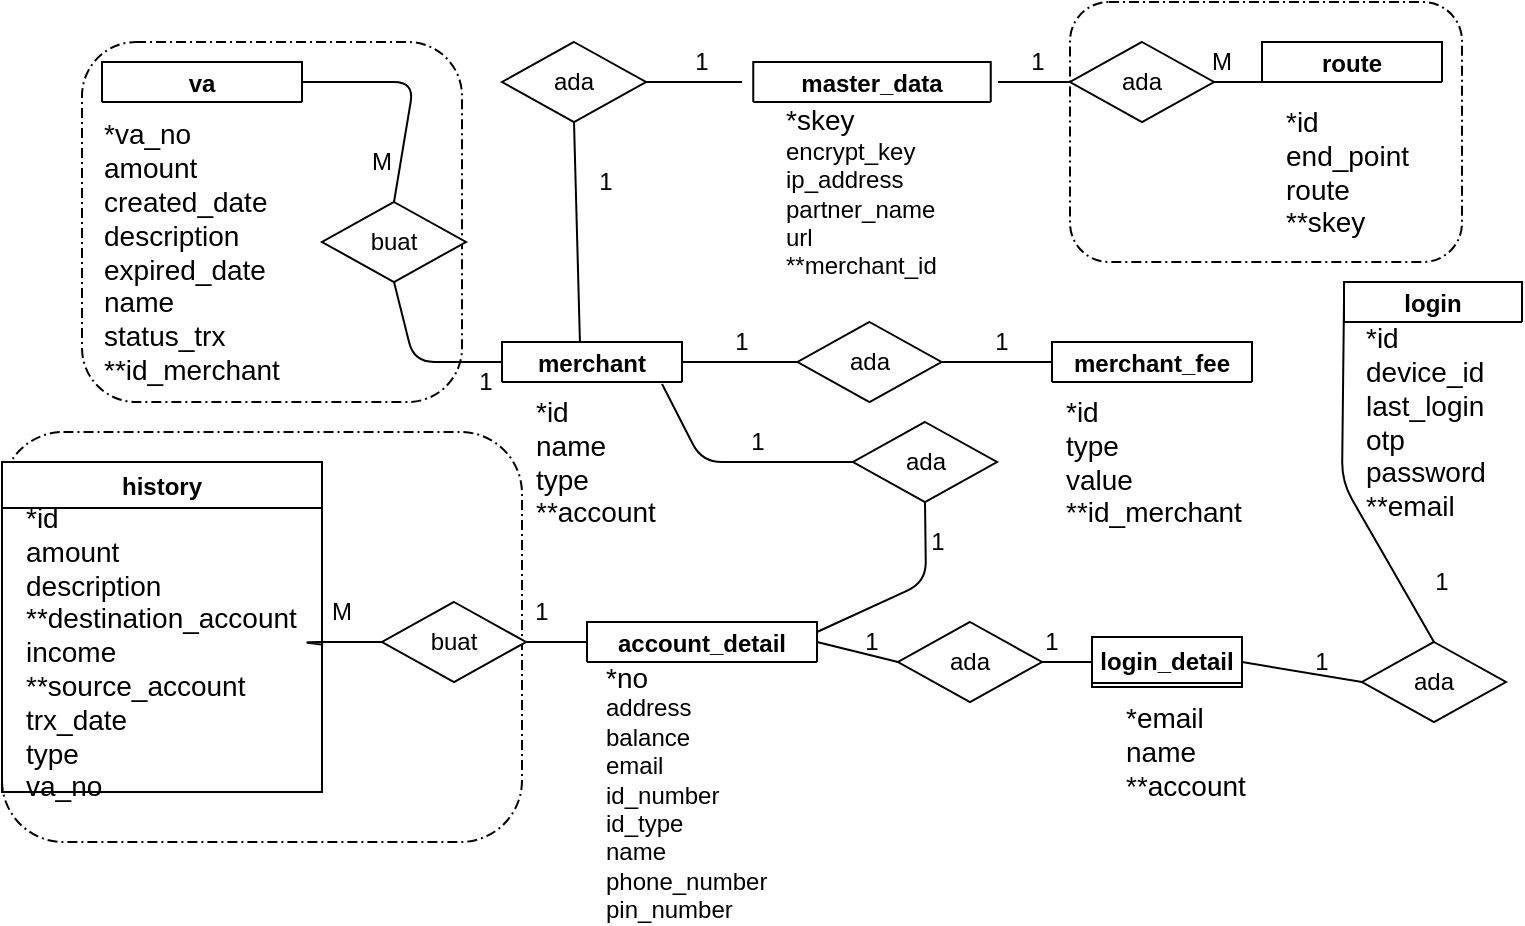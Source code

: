 <mxfile version="14.8.4" type="github">
  <diagram id="RJkKPZP8slwKh4HKeKkk" name="Page-1">
    <mxGraphModel dx="1022" dy="468" grid="1" gridSize="10" guides="1" tooltips="1" connect="1" arrows="1" fold="1" page="1" pageScale="1" pageWidth="850" pageHeight="1100" math="0" shadow="0">
      <root>
        <mxCell id="0" />
        <mxCell id="1" parent="0" />
        <mxCell id="L3qI-I8Uv1mPKK_OJ2oL-13" value="" style="points=[[0.25,0,0],[0.5,0,0],[0.75,0,0],[1,0.25,0],[1,0.5,0],[1,0.75,0],[0.75,1,0],[0.5,1,0],[0.25,1,0],[0,0.75,0],[0,0.5,0],[0,0.25,0]];rounded=1;dashed=1;dashPattern=5 2 1 2;labelPosition=center;verticalLabelPosition=top;align=right;verticalAlign=bottom;fontSize=8;" vertex="1" parent="1">
          <mxGeometry x="544" y="10" width="196" height="130" as="geometry" />
        </mxCell>
        <mxCell id="L3qI-I8Uv1mPKK_OJ2oL-12" value="" style="points=[[0.25,0,0],[0.5,0,0],[0.75,0,0],[1,0.25,0],[1,0.5,0],[1,0.75,0],[0.75,1,0],[0.5,1,0],[0.25,1,0],[0,0.75,0],[0,0.5,0],[0,0.25,0]];rounded=1;dashed=1;dashPattern=5 2 1 2;labelPosition=center;verticalLabelPosition=top;align=right;verticalAlign=bottom;fontSize=8;" vertex="1" parent="1">
          <mxGeometry x="10" y="225" width="260" height="205" as="geometry" />
        </mxCell>
        <mxCell id="hnbQFy9l4szqNXZ4P_oJ-7" value="history" style="swimlane;" parent="1" vertex="1">
          <mxGeometry x="10" y="240" width="160" height="165" as="geometry" />
        </mxCell>
        <mxCell id="hnbQFy9l4szqNXZ4P_oJ-8" value="&lt;span style=&quot;font-size: 14px&quot;&gt;*id&lt;br&gt;amount&lt;br&gt;description&lt;br&gt;**destination_account&lt;br&gt;income&lt;br&gt;**source_account&lt;br&gt;trx_date&lt;br&gt;type&lt;br&gt;va_no&lt;br&gt;&lt;/span&gt;" style="text;html=1;align=left;verticalAlign=middle;resizable=0;points=[];autosize=1;strokeColor=none;" parent="hnbQFy9l4szqNXZ4P_oJ-7" vertex="1">
          <mxGeometry x="10" y="25" width="150" height="140" as="geometry" />
        </mxCell>
        <mxCell id="L3qI-I8Uv1mPKK_OJ2oL-5" value="" style="points=[[0.25,0,0],[0.5,0,0],[0.75,0,0],[1,0.25,0],[1,0.5,0],[1,0.75,0],[0.75,1,0],[0.5,1,0],[0.25,1,0],[0,0.75,0],[0,0.5,0],[0,0.25,0]];rounded=1;dashed=1;dashPattern=5 2 1 2;labelPosition=center;verticalLabelPosition=top;align=right;verticalAlign=bottom;fontSize=8;" vertex="1" parent="1">
          <mxGeometry x="50" y="30" width="190" height="180" as="geometry" />
        </mxCell>
        <mxCell id="hnbQFy9l4szqNXZ4P_oJ-32" value="buat" style="rhombus;whiteSpace=wrap;html=1;" parent="1" vertex="1">
          <mxGeometry x="200" y="310" width="72" height="40" as="geometry" />
        </mxCell>
        <mxCell id="hnbQFy9l4szqNXZ4P_oJ-62" value="M" style="text;html=1;strokeColor=none;fillColor=none;align=center;verticalAlign=middle;whiteSpace=wrap;rounded=0;" parent="1" vertex="1">
          <mxGeometry x="160" y="305" width="40" height="20" as="geometry" />
        </mxCell>
        <mxCell id="hnbQFy9l4szqNXZ4P_oJ-1" value="merchant" style="swimlane;" parent="1" vertex="1">
          <mxGeometry x="260" y="180" width="90" height="20" as="geometry" />
        </mxCell>
        <mxCell id="hnbQFy9l4szqNXZ4P_oJ-3" value="merchant_fee" style="swimlane;" parent="1" vertex="1">
          <mxGeometry x="535" y="180" width="100" height="20" as="geometry" />
        </mxCell>
        <mxCell id="hnbQFy9l4szqNXZ4P_oJ-9" value="login" style="swimlane;" parent="1" vertex="1">
          <mxGeometry x="681" y="150" width="89" height="20" as="geometry" />
        </mxCell>
        <mxCell id="hnbQFy9l4szqNXZ4P_oJ-11" value="login_detail" style="swimlane;" parent="1" vertex="1">
          <mxGeometry x="555" y="327.5" width="75" height="25" as="geometry" />
        </mxCell>
        <mxCell id="hnbQFy9l4szqNXZ4P_oJ-14" value="account_detail" style="swimlane;" parent="1" vertex="1">
          <mxGeometry x="302.5" y="320" width="115" height="20" as="geometry" />
        </mxCell>
        <mxCell id="hnbQFy9l4szqNXZ4P_oJ-18" value="master_data" style="swimlane;" parent="1" vertex="1">
          <mxGeometry x="385.63" y="40" width="118.75" height="20" as="geometry" />
        </mxCell>
        <mxCell id="hnbQFy9l4szqNXZ4P_oJ-28" value="ada" style="rhombus;whiteSpace=wrap;html=1;" parent="1" vertex="1">
          <mxGeometry x="260" y="30" width="72" height="40" as="geometry" />
        </mxCell>
        <mxCell id="hnbQFy9l4szqNXZ4P_oJ-30" value="buat" style="rhombus;whiteSpace=wrap;html=1;" parent="1" vertex="1">
          <mxGeometry x="170" y="110" width="72" height="40" as="geometry" />
        </mxCell>
        <mxCell id="hnbQFy9l4szqNXZ4P_oJ-31" value="ada" style="rhombus;whiteSpace=wrap;html=1;" parent="1" vertex="1">
          <mxGeometry x="407.75" y="170" width="72" height="40" as="geometry" />
        </mxCell>
        <mxCell id="hnbQFy9l4szqNXZ4P_oJ-34" value="ada" style="rhombus;whiteSpace=wrap;html=1;" parent="1" vertex="1">
          <mxGeometry x="458" y="320" width="72" height="40" as="geometry" />
        </mxCell>
        <mxCell id="hnbQFy9l4szqNXZ4P_oJ-35" value="ada" style="rhombus;whiteSpace=wrap;html=1;" parent="1" vertex="1">
          <mxGeometry x="690" y="330" width="72" height="40" as="geometry" />
        </mxCell>
        <mxCell id="hnbQFy9l4szqNXZ4P_oJ-36" value="" style="endArrow=none;html=1;exitX=1;exitY=0.5;exitDx=0;exitDy=0;" parent="1" source="hnbQFy9l4szqNXZ4P_oJ-29" edge="1">
          <mxGeometry width="50" height="50" relative="1" as="geometry">
            <mxPoint x="300" y="220" as="sourcePoint" />
            <mxPoint x="640" y="50" as="targetPoint" />
          </mxGeometry>
        </mxCell>
        <mxCell id="hnbQFy9l4szqNXZ4P_oJ-38" value="" style="endArrow=none;html=1;entryX=0;entryY=0.5;entryDx=0;entryDy=0;" parent="1" target="hnbQFy9l4szqNXZ4P_oJ-29" edge="1">
          <mxGeometry width="50" height="50" relative="1" as="geometry">
            <mxPoint x="508" y="50" as="sourcePoint" />
            <mxPoint x="570" y="80" as="targetPoint" />
          </mxGeometry>
        </mxCell>
        <mxCell id="hnbQFy9l4szqNXZ4P_oJ-39" value="" style="endArrow=none;html=1;exitX=1;exitY=0.5;exitDx=0;exitDy=0;" parent="1" source="hnbQFy9l4szqNXZ4P_oJ-28" edge="1">
          <mxGeometry width="50" height="50" relative="1" as="geometry">
            <mxPoint x="510" y="60" as="sourcePoint" />
            <mxPoint x="380" y="50" as="targetPoint" />
          </mxGeometry>
        </mxCell>
        <mxCell id="hnbQFy9l4szqNXZ4P_oJ-40" value="" style="endArrow=none;html=1;entryX=0.5;entryY=0;entryDx=0;entryDy=0;exitX=1;exitY=0.5;exitDx=0;exitDy=0;" parent="1" target="hnbQFy9l4szqNXZ4P_oJ-30" edge="1" source="hnbQFy9l4szqNXZ4P_oJ-5">
          <mxGeometry width="50" height="50" relative="1" as="geometry">
            <mxPoint x="170" y="50" as="sourcePoint" />
            <mxPoint x="560" y="70" as="targetPoint" />
            <Array as="points">
              <mxPoint x="216" y="50" />
            </Array>
          </mxGeometry>
        </mxCell>
        <mxCell id="hnbQFy9l4szqNXZ4P_oJ-41" value="" style="endArrow=none;html=1;entryX=0;entryY=0.5;entryDx=0;entryDy=0;exitX=0.5;exitY=1;exitDx=0;exitDy=0;" parent="1" source="hnbQFy9l4szqNXZ4P_oJ-30" target="hnbQFy9l4szqNXZ4P_oJ-1" edge="1">
          <mxGeometry width="50" height="50" relative="1" as="geometry">
            <mxPoint x="530" y="80" as="sourcePoint" />
            <mxPoint x="570" y="80" as="targetPoint" />
            <Array as="points">
              <mxPoint x="216" y="190" />
            </Array>
          </mxGeometry>
        </mxCell>
        <mxCell id="hnbQFy9l4szqNXZ4P_oJ-42" value="" style="endArrow=none;html=1;entryX=0.5;entryY=1;entryDx=0;entryDy=0;exitX=0.433;exitY=0.003;exitDx=0;exitDy=0;exitPerimeter=0;" parent="1" source="hnbQFy9l4szqNXZ4P_oJ-1" target="hnbQFy9l4szqNXZ4P_oJ-28" edge="1">
          <mxGeometry width="50" height="50" relative="1" as="geometry">
            <mxPoint x="540" y="90" as="sourcePoint" />
            <mxPoint x="580" y="90" as="targetPoint" />
          </mxGeometry>
        </mxCell>
        <mxCell id="hnbQFy9l4szqNXZ4P_oJ-43" value="" style="endArrow=none;html=1;entryX=0;entryY=0.5;entryDx=0;entryDy=0;exitX=1;exitY=0.5;exitDx=0;exitDy=0;" parent="1" source="hnbQFy9l4szqNXZ4P_oJ-1" target="hnbQFy9l4szqNXZ4P_oJ-31" edge="1">
          <mxGeometry width="50" height="50" relative="1" as="geometry">
            <mxPoint x="550" y="100" as="sourcePoint" />
            <mxPoint x="590" y="100" as="targetPoint" />
          </mxGeometry>
        </mxCell>
        <mxCell id="hnbQFy9l4szqNXZ4P_oJ-45" value="" style="endArrow=none;html=1;entryX=0;entryY=0.5;entryDx=0;entryDy=0;exitX=1;exitY=0.5;exitDx=0;exitDy=0;" parent="1" source="hnbQFy9l4szqNXZ4P_oJ-31" target="hnbQFy9l4szqNXZ4P_oJ-3" edge="1">
          <mxGeometry width="50" height="50" relative="1" as="geometry">
            <mxPoint x="560" y="110" as="sourcePoint" />
            <mxPoint x="600" y="110" as="targetPoint" />
          </mxGeometry>
        </mxCell>
        <mxCell id="hnbQFy9l4szqNXZ4P_oJ-46" value="" style="endArrow=none;html=1;entryX=0;entryY=0.5;entryDx=0;entryDy=0;exitX=1.004;exitY=0.474;exitDx=0;exitDy=0;exitPerimeter=0;" parent="1" target="hnbQFy9l4szqNXZ4P_oJ-32" edge="1" source="hnbQFy9l4szqNXZ4P_oJ-8">
          <mxGeometry width="50" height="50" relative="1" as="geometry">
            <mxPoint x="170" y="330" as="sourcePoint" />
            <mxPoint x="610" y="120" as="targetPoint" />
            <Array as="points">
              <mxPoint x="159" y="330" />
            </Array>
          </mxGeometry>
        </mxCell>
        <mxCell id="hnbQFy9l4szqNXZ4P_oJ-49" value="" style="endArrow=none;html=1;exitX=1;exitY=0.5;exitDx=0;exitDy=0;entryX=0;entryY=0.5;entryDx=0;entryDy=0;" parent="1" source="hnbQFy9l4szqNXZ4P_oJ-32" target="hnbQFy9l4szqNXZ4P_oJ-14" edge="1">
          <mxGeometry width="50" height="50" relative="1" as="geometry">
            <mxPoint x="180" y="340" as="sourcePoint" />
            <mxPoint x="300" y="330" as="targetPoint" />
          </mxGeometry>
        </mxCell>
        <mxCell id="hnbQFy9l4szqNXZ4P_oJ-50" value="" style="endArrow=none;html=1;exitX=1;exitY=0.5;exitDx=0;exitDy=0;entryX=0;entryY=0.5;entryDx=0;entryDy=0;" parent="1" source="hnbQFy9l4szqNXZ4P_oJ-14" target="hnbQFy9l4szqNXZ4P_oJ-34" edge="1">
          <mxGeometry width="50" height="50" relative="1" as="geometry">
            <mxPoint x="480" y="340" as="sourcePoint" />
            <mxPoint x="530" y="290" as="targetPoint" />
          </mxGeometry>
        </mxCell>
        <mxCell id="hnbQFy9l4szqNXZ4P_oJ-51" value="" style="endArrow=none;html=1;entryX=0;entryY=0.5;entryDx=0;entryDy=0;exitX=1;exitY=0.5;exitDx=0;exitDy=0;" parent="1" source="hnbQFy9l4szqNXZ4P_oJ-34" target="hnbQFy9l4szqNXZ4P_oJ-11" edge="1">
          <mxGeometry width="50" height="50" relative="1" as="geometry">
            <mxPoint x="190" y="350" as="sourcePoint" />
            <mxPoint x="220" y="350" as="targetPoint" />
          </mxGeometry>
        </mxCell>
        <mxCell id="hnbQFy9l4szqNXZ4P_oJ-52" value="" style="endArrow=none;html=1;entryX=0;entryY=0.5;entryDx=0;entryDy=0;exitX=1;exitY=0.5;exitDx=0;exitDy=0;" parent="1" source="hnbQFy9l4szqNXZ4P_oJ-11" target="hnbQFy9l4szqNXZ4P_oJ-35" edge="1">
          <mxGeometry width="50" height="50" relative="1" as="geometry">
            <mxPoint x="200" y="360" as="sourcePoint" />
            <mxPoint x="230" y="360" as="targetPoint" />
          </mxGeometry>
        </mxCell>
        <mxCell id="hnbQFy9l4szqNXZ4P_oJ-53" value="" style="endArrow=none;html=1;entryX=0;entryY=0.5;entryDx=0;entryDy=0;exitX=0.5;exitY=0;exitDx=0;exitDy=0;" parent="1" source="hnbQFy9l4szqNXZ4P_oJ-35" target="hnbQFy9l4szqNXZ4P_oJ-9" edge="1">
          <mxGeometry width="50" height="50" relative="1" as="geometry">
            <mxPoint x="210" y="370" as="sourcePoint" />
            <mxPoint x="240" y="370" as="targetPoint" />
            <Array as="points">
              <mxPoint x="680" y="250" />
            </Array>
          </mxGeometry>
        </mxCell>
        <mxCell id="hnbQFy9l4szqNXZ4P_oJ-54" value="ada" style="rhombus;whiteSpace=wrap;html=1;" parent="1" vertex="1">
          <mxGeometry x="435.5" y="220" width="72" height="40" as="geometry" />
        </mxCell>
        <mxCell id="hnbQFy9l4szqNXZ4P_oJ-55" value="" style="endArrow=none;html=1;entryX=0.5;entryY=1;entryDx=0;entryDy=0;exitX=1;exitY=0.25;exitDx=0;exitDy=0;" parent="1" source="hnbQFy9l4szqNXZ4P_oJ-14" target="hnbQFy9l4szqNXZ4P_oJ-54" edge="1">
          <mxGeometry width="50" height="50" relative="1" as="geometry">
            <mxPoint x="180" y="340" as="sourcePoint" />
            <mxPoint x="210" y="340" as="targetPoint" />
            <Array as="points">
              <mxPoint x="472" y="300" />
            </Array>
          </mxGeometry>
        </mxCell>
        <mxCell id="hnbQFy9l4szqNXZ4P_oJ-56" value="" style="endArrow=none;html=1;entryX=0;entryY=0.5;entryDx=0;entryDy=0;exitX=0.889;exitY=1.05;exitDx=0;exitDy=0;exitPerimeter=0;" parent="1" target="hnbQFy9l4szqNXZ4P_oJ-54" edge="1" source="hnbQFy9l4szqNXZ4P_oJ-1">
          <mxGeometry width="50" height="50" relative="1" as="geometry">
            <mxPoint x="350" y="240" as="sourcePoint" />
            <mxPoint x="220" y="350" as="targetPoint" />
            <Array as="points">
              <mxPoint x="360" y="240" />
            </Array>
          </mxGeometry>
        </mxCell>
        <mxCell id="hnbQFy9l4szqNXZ4P_oJ-57" value="1" style="text;html=1;strokeColor=none;fillColor=none;align=center;verticalAlign=middle;whiteSpace=wrap;rounded=0;" parent="1" vertex="1">
          <mxGeometry x="232" y="190" width="40" height="20" as="geometry" />
        </mxCell>
        <mxCell id="hnbQFy9l4szqNXZ4P_oJ-58" value="M" style="text;html=1;strokeColor=none;fillColor=none;align=center;verticalAlign=middle;whiteSpace=wrap;rounded=0;" parent="1" vertex="1">
          <mxGeometry x="180" y="80" width="40" height="20" as="geometry" />
        </mxCell>
        <mxCell id="hnbQFy9l4szqNXZ4P_oJ-64" value="1" style="text;html=1;strokeColor=none;fillColor=none;align=center;verticalAlign=middle;whiteSpace=wrap;rounded=0;" parent="1" vertex="1">
          <mxGeometry x="260" y="305" width="40" height="20" as="geometry" />
        </mxCell>
        <mxCell id="hnbQFy9l4szqNXZ4P_oJ-65" value="1" style="text;html=1;strokeColor=none;fillColor=none;align=center;verticalAlign=middle;whiteSpace=wrap;rounded=0;" parent="1" vertex="1">
          <mxGeometry x="292" y="90" width="40" height="20" as="geometry" />
        </mxCell>
        <mxCell id="hnbQFy9l4szqNXZ4P_oJ-66" value="1" style="text;html=1;strokeColor=none;fillColor=none;align=center;verticalAlign=middle;whiteSpace=wrap;rounded=0;" parent="1" vertex="1">
          <mxGeometry x="340" y="30" width="40" height="20" as="geometry" />
        </mxCell>
        <mxCell id="hnbQFy9l4szqNXZ4P_oJ-67" value="1" style="text;html=1;strokeColor=none;fillColor=none;align=center;verticalAlign=middle;whiteSpace=wrap;rounded=0;" parent="1" vertex="1">
          <mxGeometry x="360" y="170" width="40" height="20" as="geometry" />
        </mxCell>
        <mxCell id="hnbQFy9l4szqNXZ4P_oJ-68" value="1" style="text;html=1;strokeColor=none;fillColor=none;align=center;verticalAlign=middle;whiteSpace=wrap;rounded=0;" parent="1" vertex="1">
          <mxGeometry x="490" y="170" width="40" height="20" as="geometry" />
        </mxCell>
        <mxCell id="hnbQFy9l4szqNXZ4P_oJ-69" value="1" style="text;html=1;strokeColor=none;fillColor=none;align=center;verticalAlign=middle;whiteSpace=wrap;rounded=0;" parent="1" vertex="1">
          <mxGeometry x="367.75" y="220" width="40" height="20" as="geometry" />
        </mxCell>
        <mxCell id="hnbQFy9l4szqNXZ4P_oJ-70" value="1" style="text;html=1;strokeColor=none;fillColor=none;align=center;verticalAlign=middle;whiteSpace=wrap;rounded=0;" parent="1" vertex="1">
          <mxGeometry x="458" y="270" width="40" height="20" as="geometry" />
        </mxCell>
        <mxCell id="hnbQFy9l4szqNXZ4P_oJ-71" value="1" style="text;html=1;strokeColor=none;fillColor=none;align=center;verticalAlign=middle;whiteSpace=wrap;rounded=0;" parent="1" vertex="1">
          <mxGeometry x="425" y="320" width="40" height="20" as="geometry" />
        </mxCell>
        <mxCell id="hnbQFy9l4szqNXZ4P_oJ-72" value="1" style="text;html=1;strokeColor=none;fillColor=none;align=center;verticalAlign=middle;whiteSpace=wrap;rounded=0;" parent="1" vertex="1">
          <mxGeometry x="515" y="320" width="40" height="20" as="geometry" />
        </mxCell>
        <mxCell id="hnbQFy9l4szqNXZ4P_oJ-73" value="1" style="text;html=1;strokeColor=none;fillColor=none;align=center;verticalAlign=middle;whiteSpace=wrap;rounded=0;" parent="1" vertex="1">
          <mxGeometry x="650" y="330" width="40" height="20" as="geometry" />
        </mxCell>
        <mxCell id="hnbQFy9l4szqNXZ4P_oJ-74" value="1" style="text;html=1;strokeColor=none;fillColor=none;align=center;verticalAlign=middle;whiteSpace=wrap;rounded=0;" parent="1" vertex="1">
          <mxGeometry x="710" y="290" width="40" height="20" as="geometry" />
        </mxCell>
        <mxCell id="hnbQFy9l4szqNXZ4P_oJ-75" value="1" style="text;html=1;strokeColor=none;fillColor=none;align=center;verticalAlign=middle;whiteSpace=wrap;rounded=0;" parent="1" vertex="1">
          <mxGeometry x="507.5" y="30" width="40" height="20" as="geometry" />
        </mxCell>
        <mxCell id="hnbQFy9l4szqNXZ4P_oJ-15" value="&lt;span style=&quot;font-size: 14px&quot;&gt;*no&lt;br&gt;&lt;/span&gt;address&lt;br&gt;balance&lt;br&gt;email&lt;br&gt;id_number&lt;br&gt;id_type&lt;br&gt;name&lt;br&gt;phone_number&lt;br&gt;pin_number" style="text;html=1;align=left;verticalAlign=middle;resizable=0;points=[];autosize=1;strokeColor=none;" parent="1" vertex="1">
          <mxGeometry x="310" y="340" width="100" height="130" as="geometry" />
        </mxCell>
        <mxCell id="hnbQFy9l4szqNXZ4P_oJ-12" value="&lt;span style=&quot;font-size: 14px&quot;&gt;*email&lt;br&gt;name&lt;br&gt;**account&lt;br&gt;&lt;/span&gt;" style="text;html=1;align=left;verticalAlign=middle;resizable=0;points=[];autosize=1;strokeColor=none;" parent="1" vertex="1">
          <mxGeometry x="570" y="360" width="80" height="50" as="geometry" />
        </mxCell>
        <mxCell id="hnbQFy9l4szqNXZ4P_oJ-2" value="&lt;font style=&quot;font-size: 14px&quot;&gt;*id&lt;br&gt;name&lt;br&gt;type&lt;br&gt;**account&lt;/font&gt;" style="text;html=1;align=left;verticalAlign=middle;resizable=0;points=[];autosize=1;strokeColor=none;" parent="1" vertex="1">
          <mxGeometry x="275" y="205" width="80" height="70" as="geometry" />
        </mxCell>
        <mxCell id="hnbQFy9l4szqNXZ4P_oJ-4" value="&lt;font style=&quot;font-size: 14px&quot;&gt;*id&lt;br&gt;type&lt;br&gt;value&lt;br&gt;**id_merchant&lt;/font&gt;" style="text;html=1;align=left;verticalAlign=middle;resizable=0;points=[];autosize=1;strokeColor=none;" parent="1" vertex="1">
          <mxGeometry x="540" y="205" width="100" height="70" as="geometry" />
        </mxCell>
        <mxCell id="hnbQFy9l4szqNXZ4P_oJ-10" value="&lt;span style=&quot;font-size: 14px&quot;&gt;*id&lt;br&gt;device_id&lt;br&gt;last_login&lt;br&gt;otp&lt;br&gt;password&lt;br&gt;**email&lt;br&gt;&lt;/span&gt;" style="text;html=1;align=left;verticalAlign=middle;resizable=0;points=[];autosize=1;strokeColor=none;" parent="1" vertex="1">
          <mxGeometry x="690" y="170" width="80" height="100" as="geometry" />
        </mxCell>
        <mxCell id="hnbQFy9l4szqNXZ4P_oJ-19" value="&lt;span style=&quot;font-size: 14px&quot;&gt;*skey&lt;br&gt;&lt;/span&gt;encrypt_key&lt;br&gt;ip_address&lt;br&gt;partner_name&lt;br&gt;url&lt;br&gt;**merchant_id" style="text;html=1;align=left;verticalAlign=middle;resizable=0;points=[];autosize=1;strokeColor=none;" parent="1" vertex="1">
          <mxGeometry x="400.01" y="60" width="90" height="90" as="geometry" />
        </mxCell>
        <mxCell id="hnbQFy9l4szqNXZ4P_oJ-6" value="&lt;font style=&quot;font-size: 14px&quot;&gt;*va_no&lt;br&gt;amount&lt;br&gt;created_date&lt;br&gt;description&lt;br&gt;expired_date&lt;br&gt;name&lt;br&gt;status_trx&lt;br&gt;**id_merchant&lt;/font&gt;" style="text;html=1;align=left;verticalAlign=middle;resizable=0;points=[];autosize=1;strokeColor=none;" parent="1" vertex="1">
          <mxGeometry x="58.75" y="70" width="100" height="130" as="geometry" />
        </mxCell>
        <mxCell id="hnbQFy9l4szqNXZ4P_oJ-5" value="va" style="swimlane;" parent="1" vertex="1">
          <mxGeometry x="60" y="40" width="100" height="20" as="geometry" />
        </mxCell>
        <mxCell id="hnbQFy9l4szqNXZ4P_oJ-16" value="route" style="swimlane;" parent="1" vertex="1">
          <mxGeometry x="640" y="30" width="90" height="20" as="geometry" />
        </mxCell>
        <mxCell id="hnbQFy9l4szqNXZ4P_oJ-29" value="ada" style="rhombus;whiteSpace=wrap;html=1;" parent="1" vertex="1">
          <mxGeometry x="544" y="30" width="72" height="40" as="geometry" />
        </mxCell>
        <mxCell id="hnbQFy9l4szqNXZ4P_oJ-77" value="M" style="text;html=1;strokeColor=none;fillColor=none;align=center;verticalAlign=middle;whiteSpace=wrap;rounded=0;" parent="1" vertex="1">
          <mxGeometry x="600" y="30" width="40" height="20" as="geometry" />
        </mxCell>
        <mxCell id="hnbQFy9l4szqNXZ4P_oJ-17" value="&lt;span style=&quot;font-size: 14px&quot;&gt;*id&lt;br&gt;end_point&lt;br&gt;route&lt;br&gt;**skey&lt;br&gt;&lt;/span&gt;" style="text;html=1;align=left;verticalAlign=middle;resizable=0;points=[];autosize=1;strokeColor=none;" parent="1" vertex="1">
          <mxGeometry x="650" y="60" width="80" height="70" as="geometry" />
        </mxCell>
      </root>
    </mxGraphModel>
  </diagram>
</mxfile>
